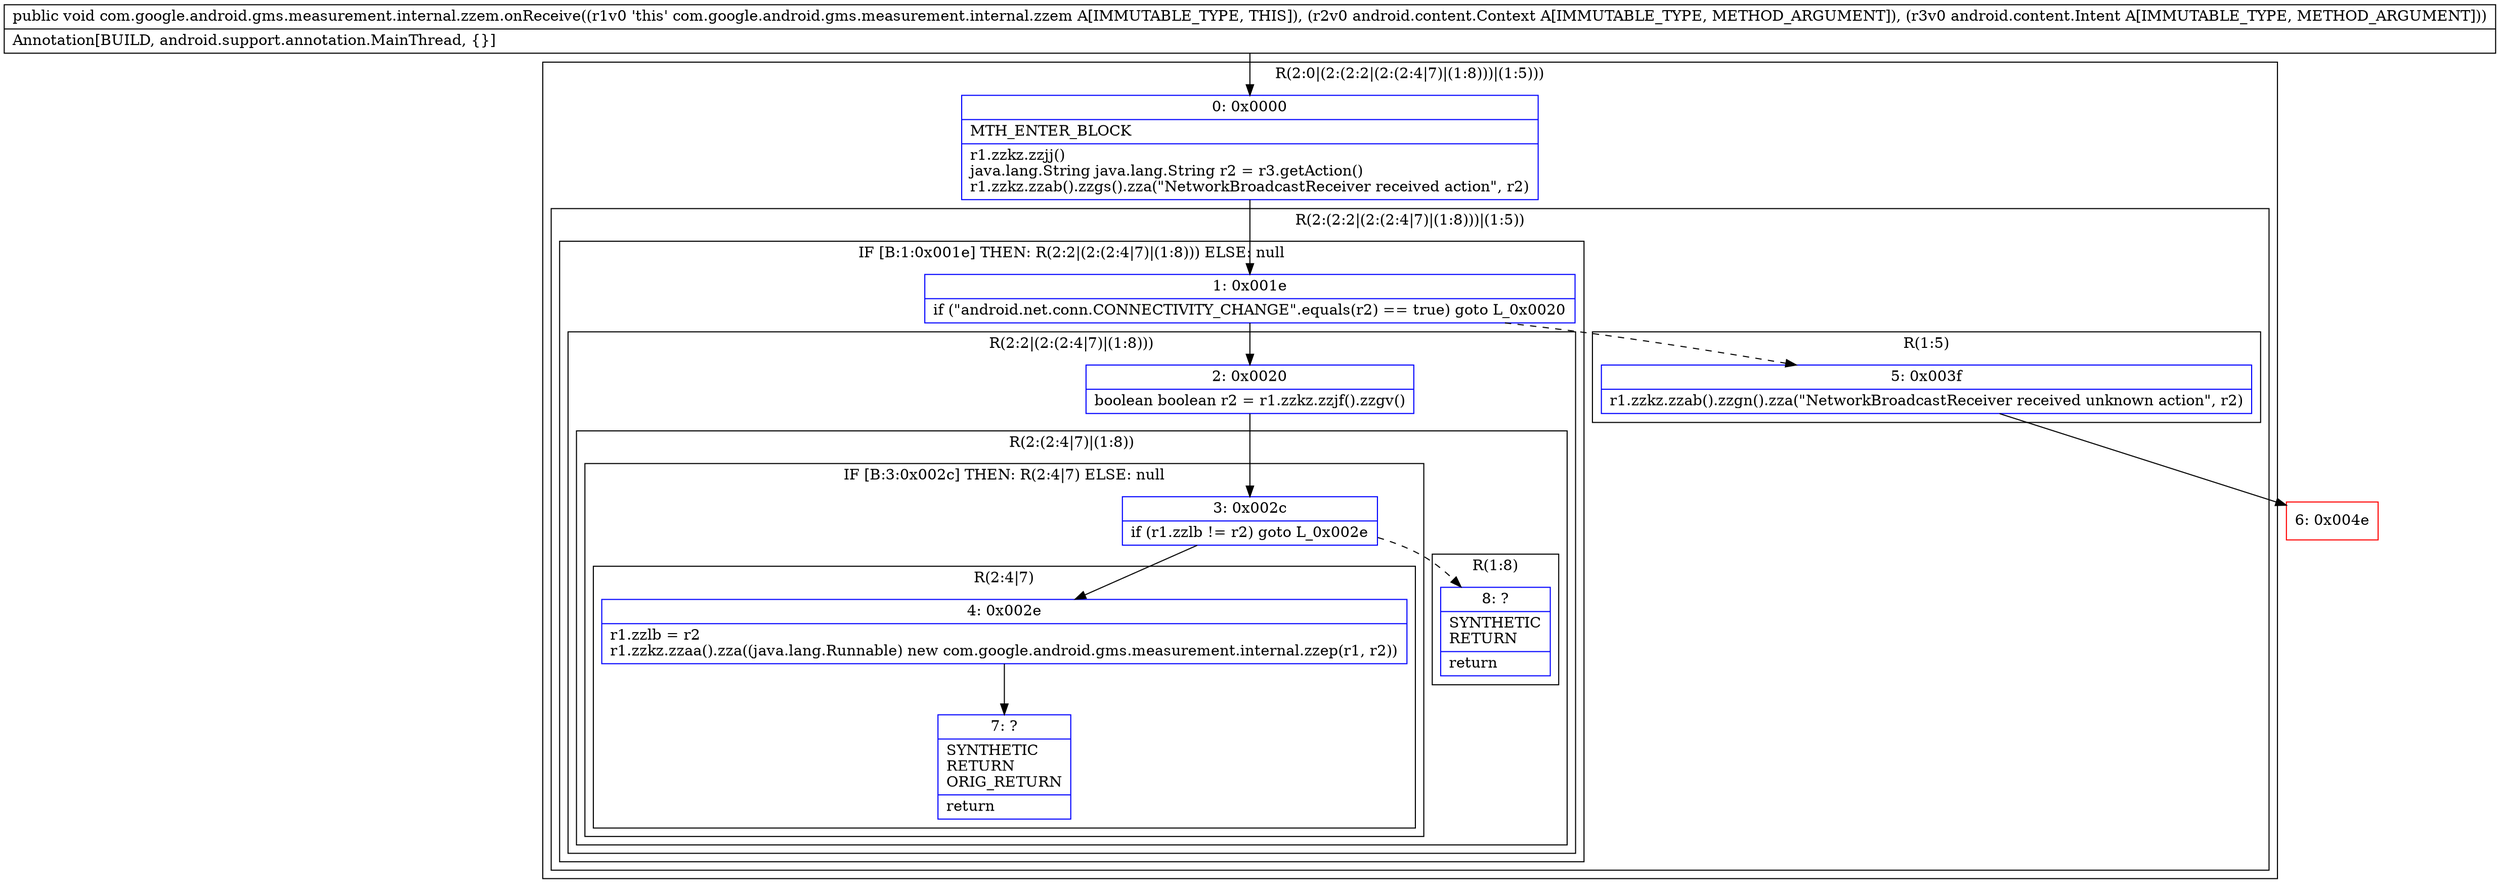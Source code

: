 digraph "CFG forcom.google.android.gms.measurement.internal.zzem.onReceive(Landroid\/content\/Context;Landroid\/content\/Intent;)V" {
subgraph cluster_Region_616749148 {
label = "R(2:0|(2:(2:2|(2:(2:4|7)|(1:8)))|(1:5)))";
node [shape=record,color=blue];
Node_0 [shape=record,label="{0\:\ 0x0000|MTH_ENTER_BLOCK\l|r1.zzkz.zzjj()\ljava.lang.String java.lang.String r2 = r3.getAction()\lr1.zzkz.zzab().zzgs().zza(\"NetworkBroadcastReceiver received action\", r2)\l}"];
subgraph cluster_Region_447937096 {
label = "R(2:(2:2|(2:(2:4|7)|(1:8)))|(1:5))";
node [shape=record,color=blue];
subgraph cluster_IfRegion_1416883267 {
label = "IF [B:1:0x001e] THEN: R(2:2|(2:(2:4|7)|(1:8))) ELSE: null";
node [shape=record,color=blue];
Node_1 [shape=record,label="{1\:\ 0x001e|if (\"android.net.conn.CONNECTIVITY_CHANGE\".equals(r2) == true) goto L_0x0020\l}"];
subgraph cluster_Region_1410978929 {
label = "R(2:2|(2:(2:4|7)|(1:8)))";
node [shape=record,color=blue];
Node_2 [shape=record,label="{2\:\ 0x0020|boolean boolean r2 = r1.zzkz.zzjf().zzgv()\l}"];
subgraph cluster_Region_832478620 {
label = "R(2:(2:4|7)|(1:8))";
node [shape=record,color=blue];
subgraph cluster_IfRegion_1722545814 {
label = "IF [B:3:0x002c] THEN: R(2:4|7) ELSE: null";
node [shape=record,color=blue];
Node_3 [shape=record,label="{3\:\ 0x002c|if (r1.zzlb != r2) goto L_0x002e\l}"];
subgraph cluster_Region_762388468 {
label = "R(2:4|7)";
node [shape=record,color=blue];
Node_4 [shape=record,label="{4\:\ 0x002e|r1.zzlb = r2\lr1.zzkz.zzaa().zza((java.lang.Runnable) new com.google.android.gms.measurement.internal.zzep(r1, r2))\l}"];
Node_7 [shape=record,label="{7\:\ ?|SYNTHETIC\lRETURN\lORIG_RETURN\l|return\l}"];
}
}
subgraph cluster_Region_1736027815 {
label = "R(1:8)";
node [shape=record,color=blue];
Node_8 [shape=record,label="{8\:\ ?|SYNTHETIC\lRETURN\l|return\l}"];
}
}
}
}
subgraph cluster_Region_105582022 {
label = "R(1:5)";
node [shape=record,color=blue];
Node_5 [shape=record,label="{5\:\ 0x003f|r1.zzkz.zzab().zzgn().zza(\"NetworkBroadcastReceiver received unknown action\", r2)\l}"];
}
}
}
Node_6 [shape=record,color=red,label="{6\:\ 0x004e}"];
MethodNode[shape=record,label="{public void com.google.android.gms.measurement.internal.zzem.onReceive((r1v0 'this' com.google.android.gms.measurement.internal.zzem A[IMMUTABLE_TYPE, THIS]), (r2v0 android.content.Context A[IMMUTABLE_TYPE, METHOD_ARGUMENT]), (r3v0 android.content.Intent A[IMMUTABLE_TYPE, METHOD_ARGUMENT]))  | Annotation[BUILD, android.support.annotation.MainThread, \{\}]\l}"];
MethodNode -> Node_0;
Node_0 -> Node_1;
Node_1 -> Node_2;
Node_1 -> Node_5[style=dashed];
Node_2 -> Node_3;
Node_3 -> Node_4;
Node_3 -> Node_8[style=dashed];
Node_4 -> Node_7;
Node_5 -> Node_6;
}

